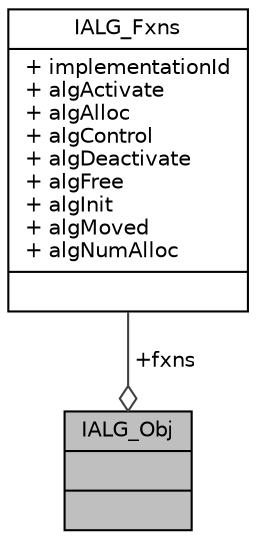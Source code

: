 digraph "IALG_Obj"
{
  edge [fontname="Helvetica",fontsize="10",labelfontname="Helvetica",labelfontsize="10"];
  node [fontname="Helvetica",fontsize="10",shape=record];
  Node1 [label="{IALG_Obj\n||}",height=0.2,width=0.4,color="black", fillcolor="grey75", style="filled", fontcolor="black"];
  Node2 -> Node1 [color="grey25",fontsize="10",style="solid",label=" +fxns" ,arrowhead="odiamond",fontname="Helvetica"];
  Node2 [label="{IALG_Fxns\n|+ implementationId\l+ algActivate\l+ algAlloc\l+ algControl\l+ algDeactivate\l+ algFree\l+ algInit\l+ algMoved\l+ algNumAlloc\l|}",height=0.2,width=0.4,color="black", fillcolor="white", style="filled",URL="$struct_i_a_l_g___fxns.html",tooltip="Defines the fields and methods that must be supplied by all XDAIS algorithms. "];
}
